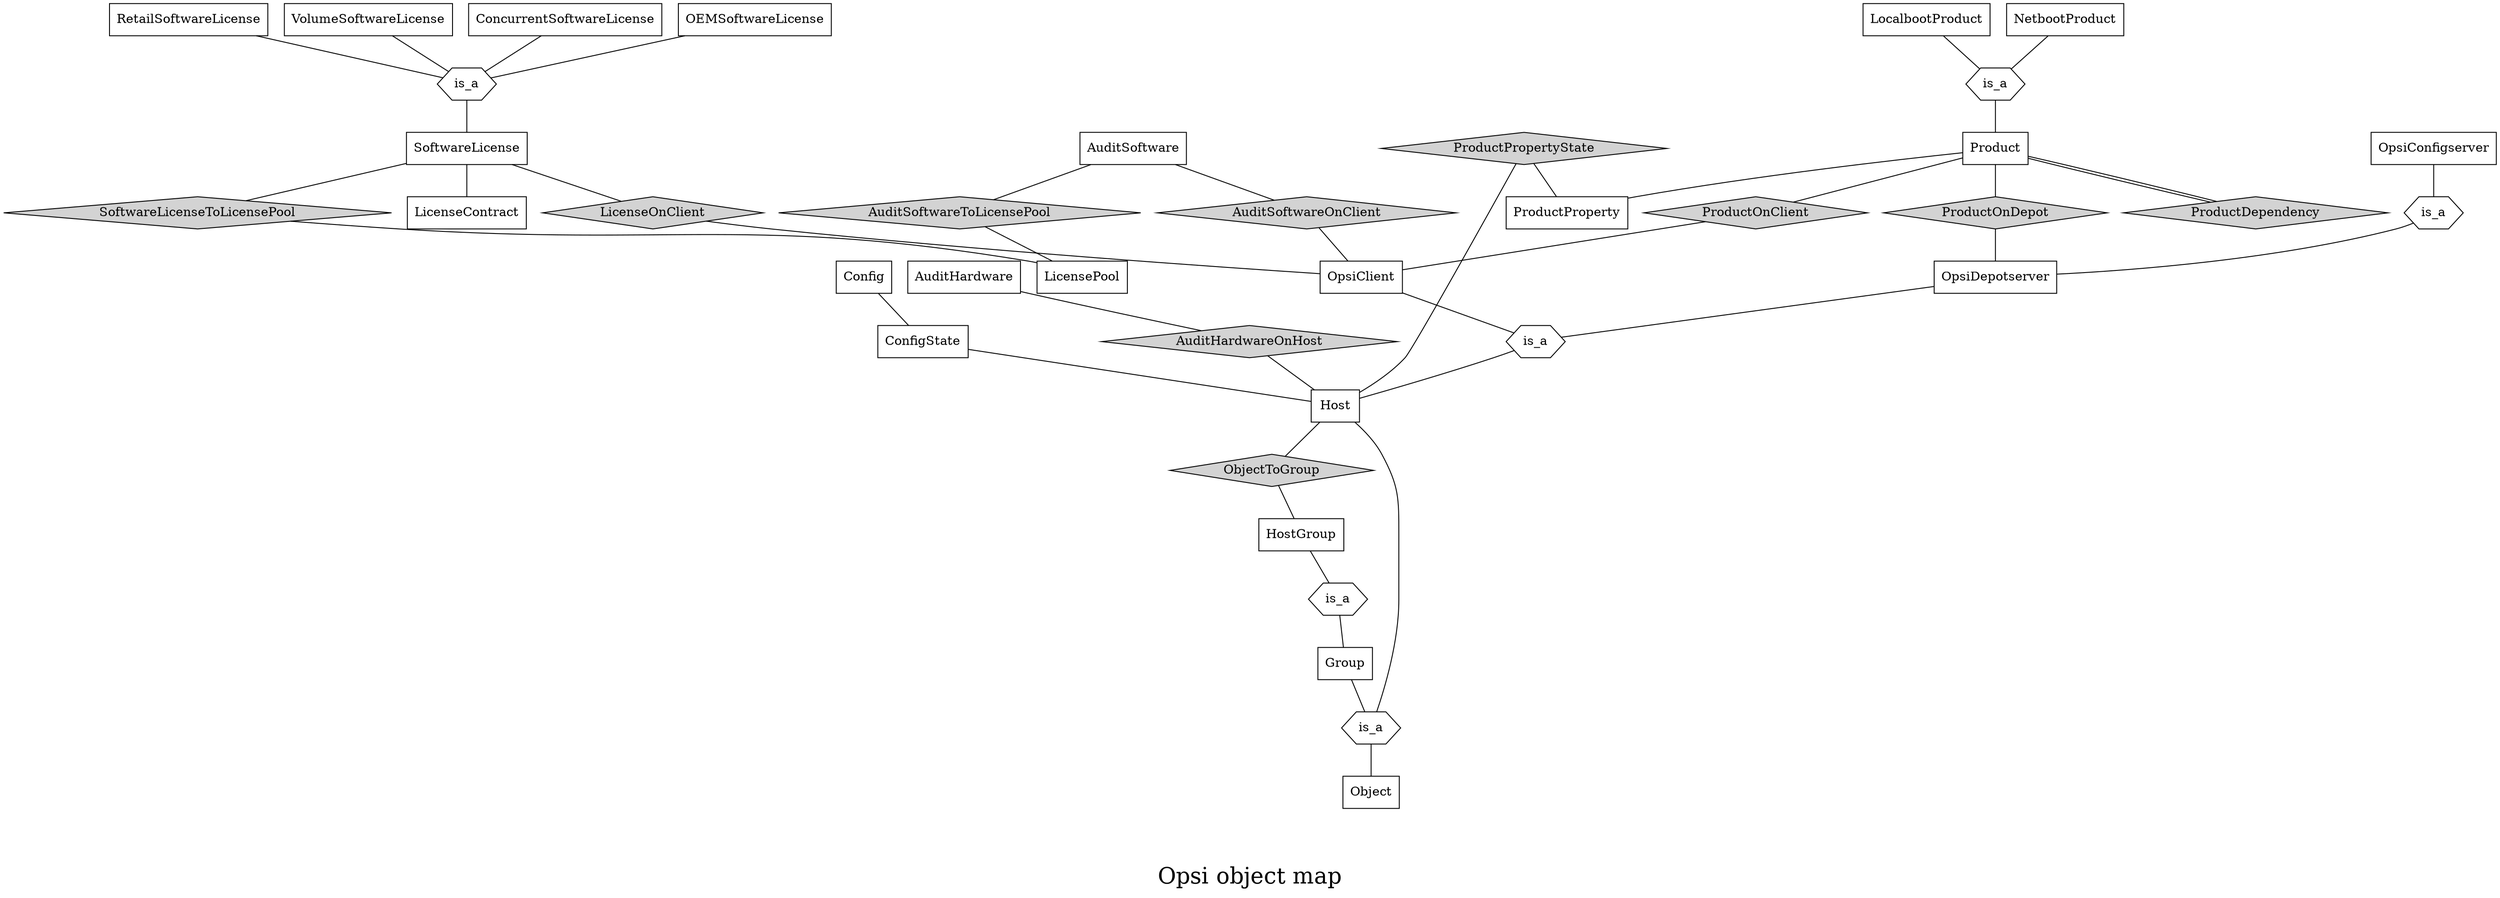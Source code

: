 // use dot/neato to render
// e.g. dot -oobjects.svg -Tsvg objects.dot

graph ObjectMap {
	node [shape=box]; 	AuditHardware; 
				AuditSoftware; 
				ConcurrentSoftwareLicense; 
				Config; 
				ConfigState;
				Group; 
				Host; 
				HostGroup; 
				LicenseContract; 
				LicensePool; 
				LocalbootProduct; 
				NetbootProduct; 
				OEMSoftwareLicense; 
				Object; 
				OpsiClient; 
				OpsiConfigserver; 
				OpsiDepotserver; 
				Product; 
				ProductProperty; 
				RetailSoftwareLicense; 
				SoftwareLicense; 
				VolumeSoftwareLicense; 

	node [shape=diamond,style=filled];
				AuditHardwareOnHost;
				AuditSoftwareOnClient;
				AuditSoftwareToLicensePool;
				LicenseOnClient;
				{node [label="ObjectToGroup"] HostToHostGroup};
				ProductDependency;
				ProductOnClient;
				ProductOnDepot;
				ProductPropertyState;
				SoftwareLicenseToLicensePool;
	
	node [shape=hexagon,style=solid]; {node [label="is_a"] parent0; parent1; parent2; parent3; parent4; parent5}


	parent0 -- Object				[arrowhead=normal]
	Group -- parent0				[arrowhead=normal]
	Host -- parent0					[arrowhead=normal]

	AuditHardware -- AuditHardwareOnHost		[arrowhead=none]
	AuditSoftware -- AuditSoftwareOnClient		[arrowhead=none]
	AuditHardwareOnHost--Host			[arrowhead=none]
	AuditSoftwareOnClient--OpsiClient		[arrowhead=none]

	parent5--Host					[arrowhead=normal]
	OpsiClient--parent5				[arrowhead=normal]
	OpsiDepotserver--parent5			[arrowhead=normal]
	parent4 -- OpsiDepotserver			[arrowhead=normal]
	OpsiConfigserver--parent4			[arrowhead=normal]
	
	Host -- HostToHostGroup				[arrowhead=none]
	HostToHostGroup -- HostGroup			[arrowhead=none]

	HostGroup -- parent1				[arrowhead=normal]
	parent1 -- Group				[arrowhead=normal]
	
	AuditSoftware -- AuditSoftwareToLicensePool 	[arrowhead=none]
	AuditSoftwareToLicensePool -- LicensePool 	[arrowhead=none]
	SoftwareLicenseToLicensePool -- LicensePool 	[arrowhead=none]
	SoftwareLicense -- LicenseOnClient 		[arrowhead=none]
	LicenseOnClient -- OpsiClient 			[arrowhead=none]
	SoftwareLicense -- SoftwareLicenseToLicensePool [arrowhead=none]
	SoftwareLicense -- LicenseContract 		[arrowhead=none]

	parent2 -- SoftwareLicense			[arrowhead=normal]
	VolumeSoftwareLicense -- parent2		[arrowhead=normal]
	ConcurrentSoftwareLicense -- parent2		[arrowhead=normal]
	RetailSoftwareLicense -- parent2		[arrowhead=normal]
	OEMSoftwareLicense -- parent2			[arrowhead=normal]

	Product -- ProductProperty			[arrowhead=none]
	ProductPropertyState -- ProductProperty 	[arrowhead=none]
	Product -- ProductOnClient			[arrowhead=none]
	ProductOnClient -- OpsiClient			[arrowhead=none]
	Product -- ProductOnDepot			[arrowhead=none]
	ProductOnDepot -- OpsiDepotserver		[arrowhead=none]

	Product -- ProductDependency			[arrowhead=none]
	ProductDependency -- Product			[arrowhead=none]

	parent3 -- Product				[arrowhead=normal]
	NetbootProduct -- parent3			[arrowhead=normal]
	LocalbootProduct -- parent3			[arrowhead=normal]

	Config -- ConfigState				[arrowhead=none]

	// ???
	ConfigState -- Host				[arrowhead=none]
	ProductPropertyState -- Host			[arrowhead=none]

	

	label = "\n\nOpsi object map";
	fontsize=25;
	overlap=scale;
	splines=true;
}
